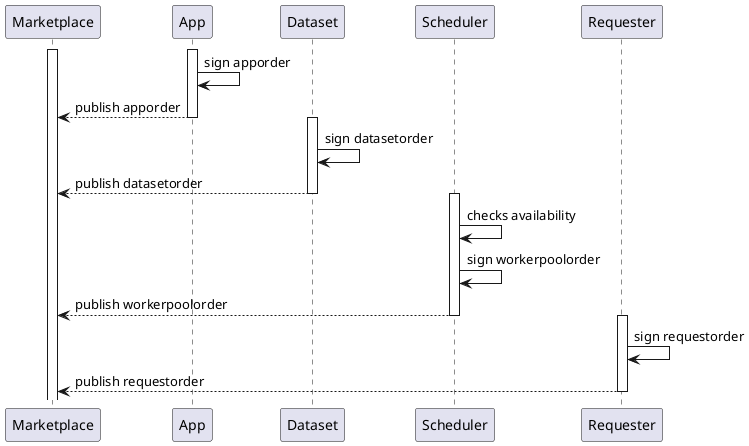 @startuml

activate Marketplace

activate App
App -> App : sign apporder
App --> Marketplace : publish apporder
deactivate App

activate Dataset
Dataset -> Dataset : sign datasetorder
Dataset --> Marketplace : publish datasetorder
deactivate Dataset

activate Scheduler
Scheduler -> Scheduler : checks availability
Scheduler -> Scheduler : sign workerpoolorder
Scheduler --> Marketplace : publish workerpoolorder
deactivate Scheduler

activate Requester
Requester -> Requester : sign requestorder
Requester --> Marketplace : publish requestorder
deactivate Requester

@enduml
